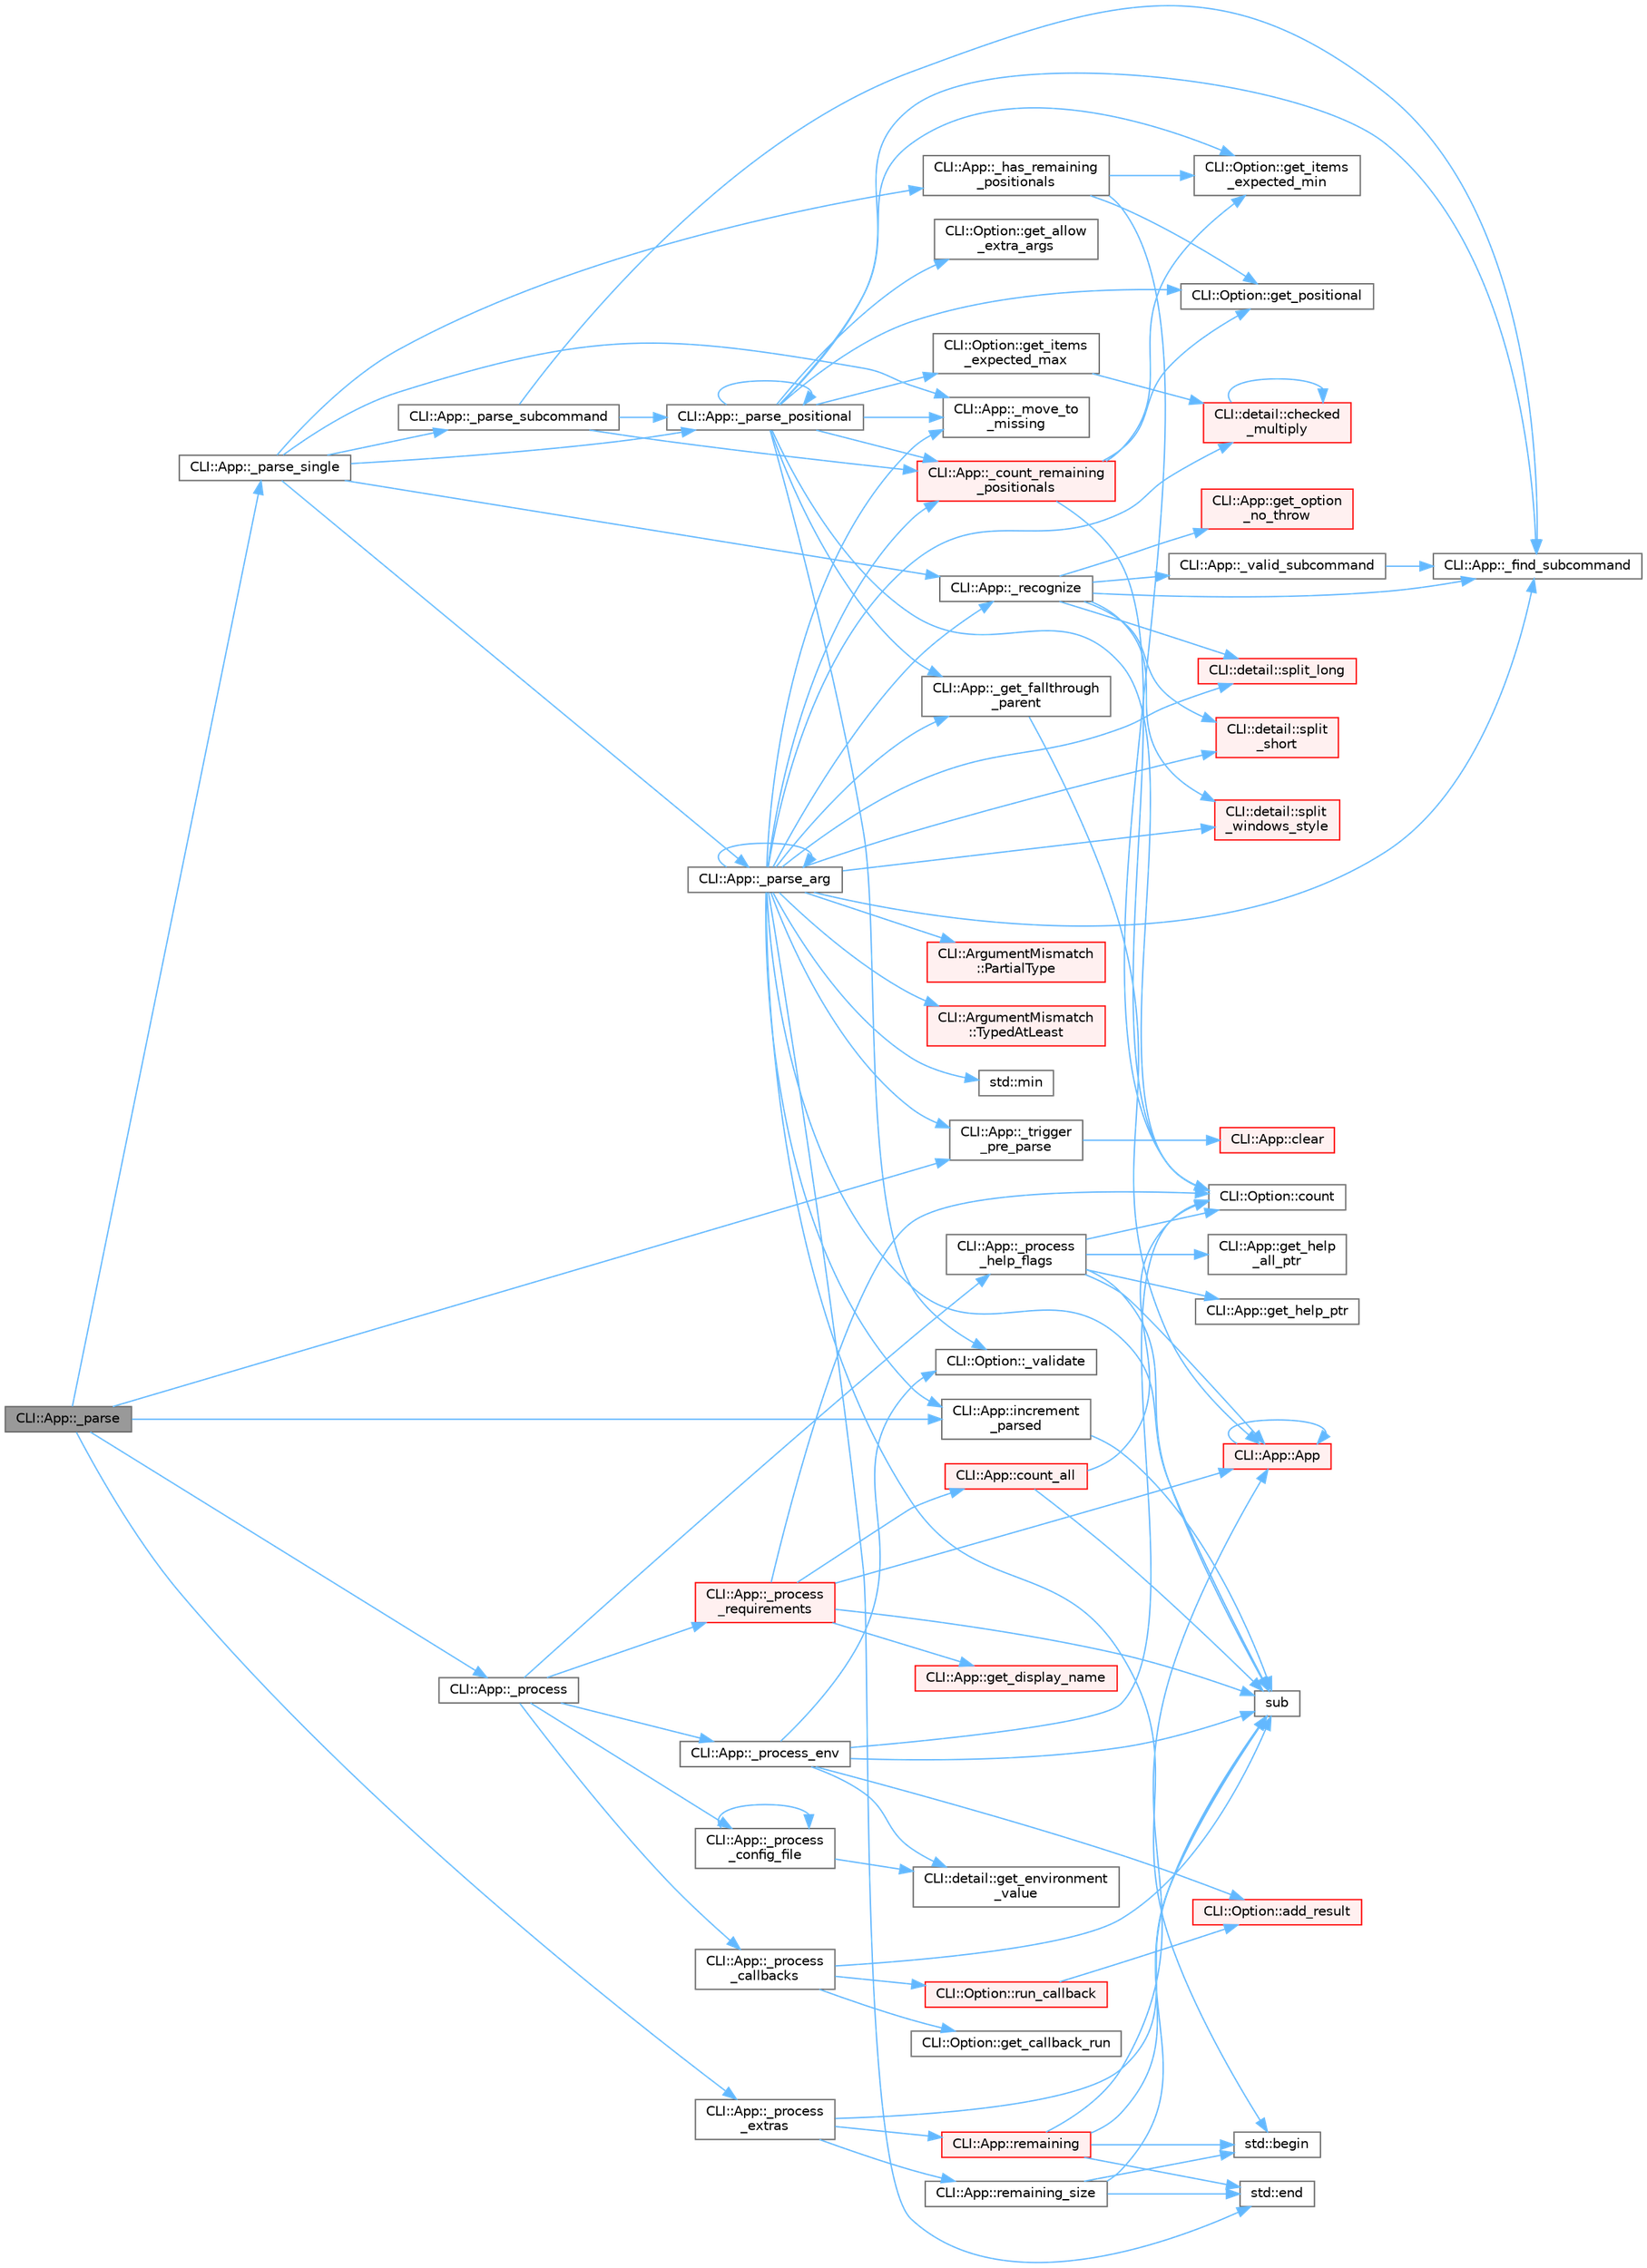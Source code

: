 digraph "CLI::App::_parse"
{
 // LATEX_PDF_SIZE
  bgcolor="transparent";
  edge [fontname=Helvetica,fontsize=10,labelfontname=Helvetica,labelfontsize=10];
  node [fontname=Helvetica,fontsize=10,shape=box,height=0.2,width=0.4];
  rankdir="LR";
  Node1 [id="Node000001",label="CLI::App::_parse",height=0.2,width=0.4,color="gray40", fillcolor="grey60", style="filled", fontcolor="black",tooltip="Internal parse function"];
  Node1 -> Node2 [id="edge1_Node000001_Node000002",color="steelblue1",style="solid",tooltip=" "];
  Node2 [id="Node000002",label="CLI::App::_parse_single",height=0.2,width=0.4,color="grey40", fillcolor="white", style="filled",URL="$class_c_l_i_1_1_app.html#a9a53cbb3f5030e71fad7aab0d60cff76",tooltip=" "];
  Node2 -> Node3 [id="edge2_Node000002_Node000003",color="steelblue1",style="solid",tooltip=" "];
  Node3 [id="Node000003",label="CLI::App::_has_remaining\l_positionals",height=0.2,width=0.4,color="grey40", fillcolor="white", style="filled",URL="$class_c_l_i_1_1_app.html#a0660e0ba94f7266ed070e07abc21d440",tooltip="Count the required remaining positional arguments"];
  Node3 -> Node4 [id="edge3_Node000003_Node000004",color="steelblue1",style="solid",tooltip=" "];
  Node4 [id="Node000004",label="CLI::Option::count",height=0.2,width=0.4,color="grey40", fillcolor="white", style="filled",URL="$class_c_l_i_1_1_option.html#a80fde04b01db5b894001fb9c0c86be88",tooltip="Count the total number of times an option was passed"];
  Node3 -> Node5 [id="edge4_Node000003_Node000005",color="steelblue1",style="solid",tooltip=" "];
  Node5 [id="Node000005",label="CLI::Option::get_items\l_expected_min",height=0.2,width=0.4,color="grey40", fillcolor="white", style="filled",URL="$class_c_l_i_1_1_option.html#a65f68eaa288d2608560ae87f3c36f6fa",tooltip="The total min number of expected string values to be used"];
  Node3 -> Node6 [id="edge5_Node000003_Node000006",color="steelblue1",style="solid",tooltip=" "];
  Node6 [id="Node000006",label="CLI::Option::get_positional",height=0.2,width=0.4,color="grey40", fillcolor="white", style="filled",URL="$class_c_l_i_1_1_option.html#a0f23a3a1ed7c5a47585117a4c9f27120",tooltip="True if the argument can be given directly"];
  Node2 -> Node7 [id="edge6_Node000002_Node000007",color="steelblue1",style="solid",tooltip=" "];
  Node7 [id="Node000007",label="CLI::App::_move_to\l_missing",height=0.2,width=0.4,color="grey40", fillcolor="white", style="filled",URL="$class_c_l_i_1_1_app.html#a1ec19459db888b5986da3821ef8ebfb2",tooltip="Helper function to place extra values in the most appropriate position"];
  Node2 -> Node8 [id="edge7_Node000002_Node000008",color="steelblue1",style="solid",tooltip=" "];
  Node8 [id="Node000008",label="CLI::App::_parse_arg",height=0.2,width=0.4,color="grey40", fillcolor="white", style="filled",URL="$class_c_l_i_1_1_app.html#ac1966d7e1f86fa5d6b69fd4756b0447d",tooltip=" "];
  Node8 -> Node9 [id="edge8_Node000008_Node000009",color="steelblue1",style="solid",tooltip=" "];
  Node9 [id="Node000009",label="CLI::App::_count_remaining\l_positionals",height=0.2,width=0.4,color="red", fillcolor="#FFF0F0", style="filled",URL="$class_c_l_i_1_1_app.html#a49f6f4abcdb2e06cc061df9606389c0e",tooltip="Count the required remaining positional arguments"];
  Node9 -> Node4 [id="edge9_Node000009_Node000004",color="steelblue1",style="solid",tooltip=" "];
  Node9 -> Node5 [id="edge10_Node000009_Node000005",color="steelblue1",style="solid",tooltip=" "];
  Node9 -> Node6 [id="edge11_Node000009_Node000006",color="steelblue1",style="solid",tooltip=" "];
  Node8 -> Node11 [id="edge12_Node000008_Node000011",color="steelblue1",style="solid",tooltip=" "];
  Node11 [id="Node000011",label="CLI::App::_find_subcommand",height=0.2,width=0.4,color="grey40", fillcolor="white", style="filled",URL="$class_c_l_i_1_1_app.html#aeda475fb3f6725f7fde889fd4c77c942",tooltip=" "];
  Node8 -> Node12 [id="edge13_Node000008_Node000012",color="steelblue1",style="solid",tooltip=" "];
  Node12 [id="Node000012",label="CLI::App::_get_fallthrough\l_parent",height=0.2,width=0.4,color="grey40", fillcolor="white", style="filled",URL="$class_c_l_i_1_1_app.html#a0d635d51216b7f710da587a708653299",tooltip="Get the appropriate parent to fallthrough to which is the first one that has a name or the main app"];
  Node12 -> Node13 [id="edge14_Node000012_Node000013",color="steelblue1",style="solid",tooltip=" "];
  Node13 [id="Node000013",label="CLI::App::App",height=0.2,width=0.4,color="red", fillcolor="#FFF0F0", style="filled",URL="$class_c_l_i_1_1_app.html#a8f5ebc36dcdff351cce50e3d3b89974f",tooltip="Special private constructor for subcommand"];
  Node13 -> Node13 [id="edge15_Node000013_Node000013",color="steelblue1",style="solid",tooltip=" "];
  Node8 -> Node7 [id="edge16_Node000008_Node000007",color="steelblue1",style="solid",tooltip=" "];
  Node8 -> Node8 [id="edge17_Node000008_Node000008",color="steelblue1",style="solid",tooltip=" "];
  Node8 -> Node100 [id="edge18_Node000008_Node000100",color="steelblue1",style="solid",tooltip=" "];
  Node100 [id="Node000100",label="CLI::App::_recognize",height=0.2,width=0.4,color="grey40", fillcolor="white", style="filled",URL="$class_c_l_i_1_1_app.html#a0ac9b83d2c68b1cb82d4a2604aacda48",tooltip="Selects a Classifier enum based on the type of the current argument"];
  Node100 -> Node11 [id="edge19_Node000100_Node000011",color="steelblue1",style="solid",tooltip=" "];
  Node100 -> Node101 [id="edge20_Node000100_Node000101",color="steelblue1",style="solid",tooltip=" "];
  Node101 [id="Node000101",label="CLI::App::_valid_subcommand",height=0.2,width=0.4,color="grey40", fillcolor="white", style="filled",URL="$class_c_l_i_1_1_app.html#a9cb1851a475af4e6997b3fdadcb7da6d",tooltip="Check to see if a subcommand is valid. Give up immediately if subcommand max has been reached."];
  Node101 -> Node11 [id="edge21_Node000101_Node000011",color="steelblue1",style="solid",tooltip=" "];
  Node100 -> Node20 [id="edge22_Node000100_Node000020",color="steelblue1",style="solid",tooltip=" "];
  Node20 [id="Node000020",label="CLI::App::get_option\l_no_throw",height=0.2,width=0.4,color="red", fillcolor="#FFF0F0", style="filled",URL="$class_c_l_i_1_1_app.html#a029d50d6fdfde25e7f3e94ef2e525ccc",tooltip="Get an option by name (noexcept non-const version)"];
  Node100 -> Node102 [id="edge23_Node000100_Node000102",color="steelblue1",style="solid",tooltip=" "];
  Node102 [id="Node000102",label="CLI::detail::split_long",height=0.2,width=0.4,color="red", fillcolor="#FFF0F0", style="filled",URL="$namespace_c_l_i_1_1detail.html#a35cb04b4c8ff61f5fc94e5a4bb074d17",tooltip=" "];
  Node100 -> Node103 [id="edge24_Node000100_Node000103",color="steelblue1",style="solid",tooltip=" "];
  Node103 [id="Node000103",label="CLI::detail::split\l_short",height=0.2,width=0.4,color="red", fillcolor="#FFF0F0", style="filled",URL="$namespace_c_l_i_1_1detail.html#aa8401b53c7694441ad95c39ccb579bc8",tooltip=" "];
  Node100 -> Node104 [id="edge25_Node000100_Node000104",color="steelblue1",style="solid",tooltip=" "];
  Node104 [id="Node000104",label="CLI::detail::split\l_windows_style",height=0.2,width=0.4,color="red", fillcolor="#FFF0F0", style="filled",URL="$namespace_c_l_i_1_1detail.html#a8c851000bf4b47b8199b8bb6d1fbbf17",tooltip=" "];
  Node8 -> Node105 [id="edge26_Node000008_Node000105",color="steelblue1",style="solid",tooltip=" "];
  Node105 [id="Node000105",label="CLI::App::_trigger\l_pre_parse",height=0.2,width=0.4,color="grey40", fillcolor="white", style="filled",URL="$class_c_l_i_1_1_app.html#a57077112a33519d62d231789443f2651",tooltip="Trigger the pre_parse callback if needed"];
  Node105 -> Node106 [id="edge27_Node000105_Node000106",color="steelblue1",style="solid",tooltip=" "];
  Node106 [id="Node000106",label="CLI::App::clear",height=0.2,width=0.4,color="red", fillcolor="#FFF0F0", style="filled",URL="$class_c_l_i_1_1_app.html#a7bb470114825ed4b4cdc1421e967f02d",tooltip="Reset the parsed data"];
  Node8 -> Node18 [id="edge28_Node000008_Node000018",color="steelblue1",style="solid",tooltip=" "];
  Node18 [id="Node000018",label="std::begin",height=0.2,width=0.4,color="grey40", fillcolor="white", style="filled",URL="$namespacestd.html#aec76fc52a775d29bc4058c8e1405045a",tooltip=" "];
  Node8 -> Node108 [id="edge29_Node000008_Node000108",color="steelblue1",style="solid",tooltip=" "];
  Node108 [id="Node000108",label="CLI::detail::checked\l_multiply",height=0.2,width=0.4,color="red", fillcolor="#FFF0F0", style="filled",URL="$namespace_c_l_i_1_1detail.html#a58ce723daebf6cd298565eb365d1b157",tooltip="Performs a *= b; if it doesn't cause integer overflow. Returns false otherwise."];
  Node108 -> Node108 [id="edge30_Node000108_Node000108",color="steelblue1",style="solid",tooltip=" "];
  Node8 -> Node19 [id="edge31_Node000008_Node000019",color="steelblue1",style="solid",tooltip=" "];
  Node19 [id="Node000019",label="std::end",height=0.2,width=0.4,color="grey40", fillcolor="white", style="filled",URL="$namespacestd.html#a35f71a4c49ddf38bb590177e3a4b2598",tooltip=" "];
  Node8 -> Node110 [id="edge32_Node000008_Node000110",color="steelblue1",style="solid",tooltip=" "];
  Node110 [id="Node000110",label="CLI::App::increment\l_parsed",height=0.2,width=0.4,color="grey40", fillcolor="white", style="filled",URL="$class_c_l_i_1_1_app.html#a4fc023a136ef5d295fc551748422a364",tooltip="Internal function to recursively increment the parsed counter on the current app as well unnamed subc..."];
  Node110 -> Node111 [id="edge33_Node000110_Node000111",color="steelblue1",style="solid",tooltip=" "];
  Node111 [id="Node000111",label="sub",height=0.2,width=0.4,color="grey40", fillcolor="white", style="filled",URL="$svd__common_8h.html#abbcc1b1ba3de417b2c556b7a2f6d54f6",tooltip=" "];
  Node8 -> Node112 [id="edge34_Node000008_Node000112",color="steelblue1",style="solid",tooltip=" "];
  Node112 [id="Node000112",label="std::min",height=0.2,width=0.4,color="grey40", fillcolor="white", style="filled",URL="$namespacestd.html#ac7b9885417769949d76890454b6d072e",tooltip=" "];
  Node8 -> Node113 [id="edge35_Node000008_Node000113",color="steelblue1",style="solid",tooltip=" "];
  Node113 [id="Node000113",label="CLI::ArgumentMismatch\l::PartialType",height=0.2,width=0.4,color="red", fillcolor="#FFF0F0", style="filled",URL="$class_c_l_i_1_1_argument_mismatch.html#a493ba626f0dad1d00a28ac2a2cafe22c",tooltip=" "];
  Node8 -> Node102 [id="edge36_Node000008_Node000102",color="steelblue1",style="solid",tooltip=" "];
  Node8 -> Node103 [id="edge37_Node000008_Node000103",color="steelblue1",style="solid",tooltip=" "];
  Node8 -> Node104 [id="edge38_Node000008_Node000104",color="steelblue1",style="solid",tooltip=" "];
  Node8 -> Node111 [id="edge39_Node000008_Node000111",color="steelblue1",style="solid",tooltip=" "];
  Node8 -> Node114 [id="edge40_Node000008_Node000114",color="steelblue1",style="solid",tooltip=" "];
  Node114 [id="Node000114",label="CLI::ArgumentMismatch\l::TypedAtLeast",height=0.2,width=0.4,color="red", fillcolor="#FFF0F0", style="filled",URL="$class_c_l_i_1_1_argument_mismatch.html#ad98dd3c8796e1fa4c3e6e426aa28e766",tooltip=" "];
  Node2 -> Node115 [id="edge41_Node000002_Node000115",color="steelblue1",style="solid",tooltip=" "];
  Node115 [id="Node000115",label="CLI::App::_parse_positional",height=0.2,width=0.4,color="grey40", fillcolor="white", style="filled",URL="$class_c_l_i_1_1_app.html#abdca3e2d9d0fbcc86a353e832285e509",tooltip=" "];
  Node115 -> Node9 [id="edge42_Node000115_Node000009",color="steelblue1",style="solid",tooltip=" "];
  Node115 -> Node11 [id="edge43_Node000115_Node000011",color="steelblue1",style="solid",tooltip=" "];
  Node115 -> Node12 [id="edge44_Node000115_Node000012",color="steelblue1",style="solid",tooltip=" "];
  Node115 -> Node7 [id="edge45_Node000115_Node000007",color="steelblue1",style="solid",tooltip=" "];
  Node115 -> Node115 [id="edge46_Node000115_Node000115",color="steelblue1",style="solid",tooltip=" "];
  Node115 -> Node116 [id="edge47_Node000115_Node000116",color="steelblue1",style="solid",tooltip=" "];
  Node116 [id="Node000116",label="CLI::Option::_validate",height=0.2,width=0.4,color="grey40", fillcolor="white", style="filled",URL="$class_c_l_i_1_1_option.html#afd4ba41c3478ceb636fdfc4dfdfcb2b3",tooltip=" "];
  Node115 -> Node4 [id="edge48_Node000115_Node000004",color="steelblue1",style="solid",tooltip=" "];
  Node115 -> Node117 [id="edge49_Node000115_Node000117",color="steelblue1",style="solid",tooltip=" "];
  Node117 [id="Node000117",label="CLI::Option::get_allow\l_extra_args",height=0.2,width=0.4,color="grey40", fillcolor="white", style="filled",URL="$class_c_l_i_1_1_option.html#acf81df108f7fa668b63f5f36edf6a647",tooltip="Get the current value of allow extra args"];
  Node115 -> Node118 [id="edge50_Node000115_Node000118",color="steelblue1",style="solid",tooltip=" "];
  Node118 [id="Node000118",label="CLI::Option::get_items\l_expected_max",height=0.2,width=0.4,color="grey40", fillcolor="white", style="filled",URL="$class_c_l_i_1_1_option.html#a7bdc3555509b93cbd8d5b9b2ccb3b016",tooltip="Get the maximum number of items expected to be returned and used for the callback"];
  Node118 -> Node108 [id="edge51_Node000118_Node000108",color="steelblue1",style="solid",tooltip=" "];
  Node115 -> Node5 [id="edge52_Node000115_Node000005",color="steelblue1",style="solid",tooltip=" "];
  Node115 -> Node6 [id="edge53_Node000115_Node000006",color="steelblue1",style="solid",tooltip=" "];
  Node2 -> Node119 [id="edge54_Node000002_Node000119",color="steelblue1",style="solid",tooltip=" "];
  Node119 [id="Node000119",label="CLI::App::_parse_subcommand",height=0.2,width=0.4,color="grey40", fillcolor="white", style="filled",URL="$class_c_l_i_1_1_app.html#ad1b5b7fae2203513d9286059473dc32c",tooltip=" "];
  Node119 -> Node9 [id="edge55_Node000119_Node000009",color="steelblue1",style="solid",tooltip=" "];
  Node119 -> Node11 [id="edge56_Node000119_Node000011",color="steelblue1",style="solid",tooltip=" "];
  Node119 -> Node115 [id="edge57_Node000119_Node000115",color="steelblue1",style="solid",tooltip=" "];
  Node2 -> Node100 [id="edge58_Node000002_Node000100",color="steelblue1",style="solid",tooltip=" "];
  Node1 -> Node120 [id="edge59_Node000001_Node000120",color="steelblue1",style="solid",tooltip=" "];
  Node120 [id="Node000120",label="CLI::App::_process",height=0.2,width=0.4,color="grey40", fillcolor="white", style="filled",URL="$class_c_l_i_1_1_app.html#a967bc16be75497ee8fe18728d3750a7d",tooltip="Process callbacks and such."];
  Node120 -> Node121 [id="edge60_Node000120_Node000121",color="steelblue1",style="solid",tooltip=" "];
  Node121 [id="Node000121",label="CLI::App::_process\l_callbacks",height=0.2,width=0.4,color="grey40", fillcolor="white", style="filled",URL="$class_c_l_i_1_1_app.html#ac6516089c28007d8502bb48067a60c85",tooltip="Process callbacks. Runs on all subcommands."];
  Node121 -> Node122 [id="edge61_Node000121_Node000122",color="steelblue1",style="solid",tooltip=" "];
  Node122 [id="Node000122",label="CLI::Option::get_callback_run",height=0.2,width=0.4,color="grey40", fillcolor="white", style="filled",URL="$class_c_l_i_1_1_option.html#a4c0023b0ba34fb5f230a8f09f035bd41",tooltip="See if the callback has been run already"];
  Node121 -> Node123 [id="edge62_Node000121_Node000123",color="steelblue1",style="solid",tooltip=" "];
  Node123 [id="Node000123",label="CLI::Option::run_callback",height=0.2,width=0.4,color="red", fillcolor="#FFF0F0", style="filled",URL="$class_c_l_i_1_1_option.html#a3f124f1827ca11033d591b5673fc2ac2",tooltip="Process the callback"];
  Node123 -> Node129 [id="edge63_Node000123_Node000129",color="steelblue1",style="solid",tooltip=" "];
  Node129 [id="Node000129",label="CLI::Option::add_result",height=0.2,width=0.4,color="red", fillcolor="#FFF0F0", style="filled",URL="$class_c_l_i_1_1_option.html#ae2f3035c86ed75260c3871a653f5e013",tooltip="Puts a result at the end"];
  Node121 -> Node111 [id="edge64_Node000121_Node000111",color="steelblue1",style="solid",tooltip=" "];
  Node120 -> Node138 [id="edge65_Node000120_Node000138",color="steelblue1",style="solid",tooltip=" "];
  Node138 [id="Node000138",label="CLI::App::_process\l_config_file",height=0.2,width=0.4,color="grey40", fillcolor="white", style="filled",URL="$class_c_l_i_1_1_app.html#a4f7167feaea8b3cc01e1ac76dee0d7e1",tooltip="Read and process a configuration file (main app only)"];
  Node138 -> Node138 [id="edge66_Node000138_Node000138",color="steelblue1",style="solid",tooltip=" "];
  Node138 -> Node139 [id="edge67_Node000138_Node000139",color="steelblue1",style="solid",tooltip=" "];
  Node139 [id="Node000139",label="CLI::detail::get_environment\l_value",height=0.2,width=0.4,color="grey40", fillcolor="white", style="filled",URL="$namespace_c_l_i_1_1detail.html#aae4cdb1746f78c5d64ff2fada0dd7742",tooltip="get the value of an environmental variable or empty string if empty"];
  Node120 -> Node140 [id="edge68_Node000120_Node000140",color="steelblue1",style="solid",tooltip=" "];
  Node140 [id="Node000140",label="CLI::App::_process_env",height=0.2,width=0.4,color="grey40", fillcolor="white", style="filled",URL="$class_c_l_i_1_1_app.html#a7045703777a6954efb589983c4325770",tooltip="Get envname options if not yet passed. Runs on all subcommands."];
  Node140 -> Node116 [id="edge69_Node000140_Node000116",color="steelblue1",style="solid",tooltip=" "];
  Node140 -> Node129 [id="edge70_Node000140_Node000129",color="steelblue1",style="solid",tooltip=" "];
  Node140 -> Node4 [id="edge71_Node000140_Node000004",color="steelblue1",style="solid",tooltip=" "];
  Node140 -> Node139 [id="edge72_Node000140_Node000139",color="steelblue1",style="solid",tooltip=" "];
  Node140 -> Node111 [id="edge73_Node000140_Node000111",color="steelblue1",style="solid",tooltip=" "];
  Node120 -> Node141 [id="edge74_Node000120_Node000141",color="steelblue1",style="solid",tooltip=" "];
  Node141 [id="Node000141",label="CLI::App::_process\l_help_flags",height=0.2,width=0.4,color="grey40", fillcolor="white", style="filled",URL="$class_c_l_i_1_1_app.html#a3516feafb524231a5f2ab07e75d54afe",tooltip=" "];
  Node141 -> Node13 [id="edge75_Node000141_Node000013",color="steelblue1",style="solid",tooltip=" "];
  Node141 -> Node4 [id="edge76_Node000141_Node000004",color="steelblue1",style="solid",tooltip=" "];
  Node141 -> Node142 [id="edge77_Node000141_Node000142",color="steelblue1",style="solid",tooltip=" "];
  Node142 [id="Node000142",label="CLI::App::get_help\l_all_ptr",height=0.2,width=0.4,color="grey40", fillcolor="white", style="filled",URL="$class_c_l_i_1_1_app.html#a55101fd7a6a2408b099b03b52f6f122e",tooltip="Get a pointer to the help all flag. (const)"];
  Node141 -> Node143 [id="edge78_Node000141_Node000143",color="steelblue1",style="solid",tooltip=" "];
  Node143 [id="Node000143",label="CLI::App::get_help_ptr",height=0.2,width=0.4,color="grey40", fillcolor="white", style="filled",URL="$class_c_l_i_1_1_app.html#a4720d5ded12ab00d3aa76bd195ad92be",tooltip="Get a pointer to the help flag."];
  Node141 -> Node111 [id="edge79_Node000141_Node000111",color="steelblue1",style="solid",tooltip=" "];
  Node120 -> Node144 [id="edge80_Node000120_Node000144",color="steelblue1",style="solid",tooltip=" "];
  Node144 [id="Node000144",label="CLI::App::_process\l_requirements",height=0.2,width=0.4,color="red", fillcolor="#FFF0F0", style="filled",URL="$class_c_l_i_1_1_app.html#a3840d250a48a79d944900932f697a026",tooltip="Verify required options and cross requirements. Subcommands too (only if selected)."];
  Node144 -> Node13 [id="edge81_Node000144_Node000013",color="steelblue1",style="solid",tooltip=" "];
  Node144 -> Node4 [id="edge82_Node000144_Node000004",color="steelblue1",style="solid",tooltip=" "];
  Node144 -> Node145 [id="edge83_Node000144_Node000145",color="steelblue1",style="solid",tooltip=" "];
  Node145 [id="Node000145",label="CLI::App::count_all",height=0.2,width=0.4,color="red", fillcolor="#FFF0F0", style="filled",URL="$class_c_l_i_1_1_app.html#a3bb4dd36c5381cd168ab76ee8551c92e",tooltip=" "];
  Node145 -> Node4 [id="edge84_Node000145_Node000004",color="steelblue1",style="solid",tooltip=" "];
  Node145 -> Node111 [id="edge85_Node000145_Node000111",color="steelblue1",style="solid",tooltip=" "];
  Node144 -> Node147 [id="edge86_Node000144_Node000147",color="steelblue1",style="solid",tooltip=" "];
  Node147 [id="Node000147",label="CLI::App::get_display_name",height=0.2,width=0.4,color="red", fillcolor="#FFF0F0", style="filled",URL="$class_c_l_i_1_1_app.html#a736e63f491740246feb71216802ed4df",tooltip="Get a display name for an app"];
  Node144 -> Node111 [id="edge87_Node000144_Node000111",color="steelblue1",style="solid",tooltip=" "];
  Node1 -> Node153 [id="edge88_Node000001_Node000153",color="steelblue1",style="solid",tooltip=" "];
  Node153 [id="Node000153",label="CLI::App::_process\l_extras",height=0.2,width=0.4,color="grey40", fillcolor="white", style="filled",URL="$class_c_l_i_1_1_app.html#a9cab239146435fc19085b7f7081d00c7",tooltip="Throw an error if anything is left over and should not be."];
  Node153 -> Node154 [id="edge89_Node000153_Node000154",color="steelblue1",style="solid",tooltip=" "];
  Node154 [id="Node000154",label="CLI::App::remaining",height=0.2,width=0.4,color="red", fillcolor="#FFF0F0", style="filled",URL="$class_c_l_i_1_1_app.html#a2d322ab49ac0e7a937014c0a3e4e0d9f",tooltip="This returns the missing options from the current subcommand"];
  Node154 -> Node13 [id="edge90_Node000154_Node000013",color="steelblue1",style="solid",tooltip=" "];
  Node154 -> Node18 [id="edge91_Node000154_Node000018",color="steelblue1",style="solid",tooltip=" "];
  Node154 -> Node19 [id="edge92_Node000154_Node000019",color="steelblue1",style="solid",tooltip=" "];
  Node154 -> Node111 [id="edge93_Node000154_Node000111",color="steelblue1",style="solid",tooltip=" "];
  Node153 -> Node156 [id="edge94_Node000153_Node000156",color="steelblue1",style="solid",tooltip=" "];
  Node156 [id="Node000156",label="CLI::App::remaining_size",height=0.2,width=0.4,color="grey40", fillcolor="white", style="filled",URL="$class_c_l_i_1_1_app.html#a052da033d29b8ed67be7bdc405f949a0",tooltip="This returns the number of remaining options, minus the – separator"];
  Node156 -> Node18 [id="edge95_Node000156_Node000018",color="steelblue1",style="solid",tooltip=" "];
  Node156 -> Node19 [id="edge96_Node000156_Node000019",color="steelblue1",style="solid",tooltip=" "];
  Node156 -> Node111 [id="edge97_Node000156_Node000111",color="steelblue1",style="solid",tooltip=" "];
  Node153 -> Node111 [id="edge98_Node000153_Node000111",color="steelblue1",style="solid",tooltip=" "];
  Node1 -> Node105 [id="edge99_Node000001_Node000105",color="steelblue1",style="solid",tooltip=" "];
  Node1 -> Node110 [id="edge100_Node000001_Node000110",color="steelblue1",style="solid",tooltip=" "];
}
